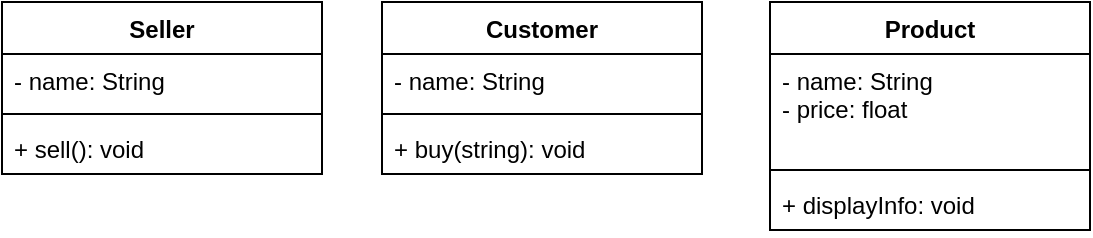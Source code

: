 <mxfile version="15.8.3" type="github">
  <diagram id="UYt3pOJ-dUaIFnTxZjha" name="Page-1">
    <mxGraphModel dx="1038" dy="547" grid="1" gridSize="10" guides="1" tooltips="1" connect="1" arrows="1" fold="1" page="1" pageScale="1" pageWidth="827" pageHeight="1169" math="0" shadow="0">
      <root>
        <mxCell id="0" />
        <mxCell id="1" parent="0" />
        <mxCell id="03jqIPwid4qXdm4e68pw-1" value="Seller" style="swimlane;fontStyle=1;align=center;verticalAlign=top;childLayout=stackLayout;horizontal=1;startSize=26;horizontalStack=0;resizeParent=1;resizeParentMax=0;resizeLast=0;collapsible=1;marginBottom=0;" vertex="1" parent="1">
          <mxGeometry x="30" y="40" width="160" height="86" as="geometry" />
        </mxCell>
        <mxCell id="03jqIPwid4qXdm4e68pw-2" value="- name: String" style="text;strokeColor=none;fillColor=none;align=left;verticalAlign=top;spacingLeft=4;spacingRight=4;overflow=hidden;rotatable=0;points=[[0,0.5],[1,0.5]];portConstraint=eastwest;" vertex="1" parent="03jqIPwid4qXdm4e68pw-1">
          <mxGeometry y="26" width="160" height="26" as="geometry" />
        </mxCell>
        <mxCell id="03jqIPwid4qXdm4e68pw-3" value="" style="line;strokeWidth=1;fillColor=none;align=left;verticalAlign=middle;spacingTop=-1;spacingLeft=3;spacingRight=3;rotatable=0;labelPosition=right;points=[];portConstraint=eastwest;" vertex="1" parent="03jqIPwid4qXdm4e68pw-1">
          <mxGeometry y="52" width="160" height="8" as="geometry" />
        </mxCell>
        <mxCell id="03jqIPwid4qXdm4e68pw-4" value="+ sell(): void" style="text;strokeColor=none;fillColor=none;align=left;verticalAlign=top;spacingLeft=4;spacingRight=4;overflow=hidden;rotatable=0;points=[[0,0.5],[1,0.5]];portConstraint=eastwest;" vertex="1" parent="03jqIPwid4qXdm4e68pw-1">
          <mxGeometry y="60" width="160" height="26" as="geometry" />
        </mxCell>
        <mxCell id="03jqIPwid4qXdm4e68pw-5" value="Customer" style="swimlane;fontStyle=1;align=center;verticalAlign=top;childLayout=stackLayout;horizontal=1;startSize=26;horizontalStack=0;resizeParent=1;resizeParentMax=0;resizeLast=0;collapsible=1;marginBottom=0;" vertex="1" parent="1">
          <mxGeometry x="220" y="40" width="160" height="86" as="geometry" />
        </mxCell>
        <mxCell id="03jqIPwid4qXdm4e68pw-6" value="- name: String" style="text;strokeColor=none;fillColor=none;align=left;verticalAlign=top;spacingLeft=4;spacingRight=4;overflow=hidden;rotatable=0;points=[[0,0.5],[1,0.5]];portConstraint=eastwest;" vertex="1" parent="03jqIPwid4qXdm4e68pw-5">
          <mxGeometry y="26" width="160" height="26" as="geometry" />
        </mxCell>
        <mxCell id="03jqIPwid4qXdm4e68pw-7" value="" style="line;strokeWidth=1;fillColor=none;align=left;verticalAlign=middle;spacingTop=-1;spacingLeft=3;spacingRight=3;rotatable=0;labelPosition=right;points=[];portConstraint=eastwest;" vertex="1" parent="03jqIPwid4qXdm4e68pw-5">
          <mxGeometry y="52" width="160" height="8" as="geometry" />
        </mxCell>
        <mxCell id="03jqIPwid4qXdm4e68pw-8" value="+ buy(string): void" style="text;strokeColor=none;fillColor=none;align=left;verticalAlign=top;spacingLeft=4;spacingRight=4;overflow=hidden;rotatable=0;points=[[0,0.5],[1,0.5]];portConstraint=eastwest;" vertex="1" parent="03jqIPwid4qXdm4e68pw-5">
          <mxGeometry y="60" width="160" height="26" as="geometry" />
        </mxCell>
        <mxCell id="03jqIPwid4qXdm4e68pw-9" value="Product" style="swimlane;fontStyle=1;align=center;verticalAlign=top;childLayout=stackLayout;horizontal=1;startSize=26;horizontalStack=0;resizeParent=1;resizeParentMax=0;resizeLast=0;collapsible=1;marginBottom=0;" vertex="1" parent="1">
          <mxGeometry x="414" y="40" width="160" height="114" as="geometry" />
        </mxCell>
        <mxCell id="03jqIPwid4qXdm4e68pw-10" value="- name: String&#xa;- price: float&#xa;" style="text;strokeColor=none;fillColor=none;align=left;verticalAlign=top;spacingLeft=4;spacingRight=4;overflow=hidden;rotatable=0;points=[[0,0.5],[1,0.5]];portConstraint=eastwest;" vertex="1" parent="03jqIPwid4qXdm4e68pw-9">
          <mxGeometry y="26" width="160" height="54" as="geometry" />
        </mxCell>
        <mxCell id="03jqIPwid4qXdm4e68pw-11" value="" style="line;strokeWidth=1;fillColor=none;align=left;verticalAlign=middle;spacingTop=-1;spacingLeft=3;spacingRight=3;rotatable=0;labelPosition=right;points=[];portConstraint=eastwest;" vertex="1" parent="03jqIPwid4qXdm4e68pw-9">
          <mxGeometry y="80" width="160" height="8" as="geometry" />
        </mxCell>
        <mxCell id="03jqIPwid4qXdm4e68pw-12" value="+ displayInfo: void" style="text;strokeColor=none;fillColor=none;align=left;verticalAlign=top;spacingLeft=4;spacingRight=4;overflow=hidden;rotatable=0;points=[[0,0.5],[1,0.5]];portConstraint=eastwest;" vertex="1" parent="03jqIPwid4qXdm4e68pw-9">
          <mxGeometry y="88" width="160" height="26" as="geometry" />
        </mxCell>
      </root>
    </mxGraphModel>
  </diagram>
</mxfile>
